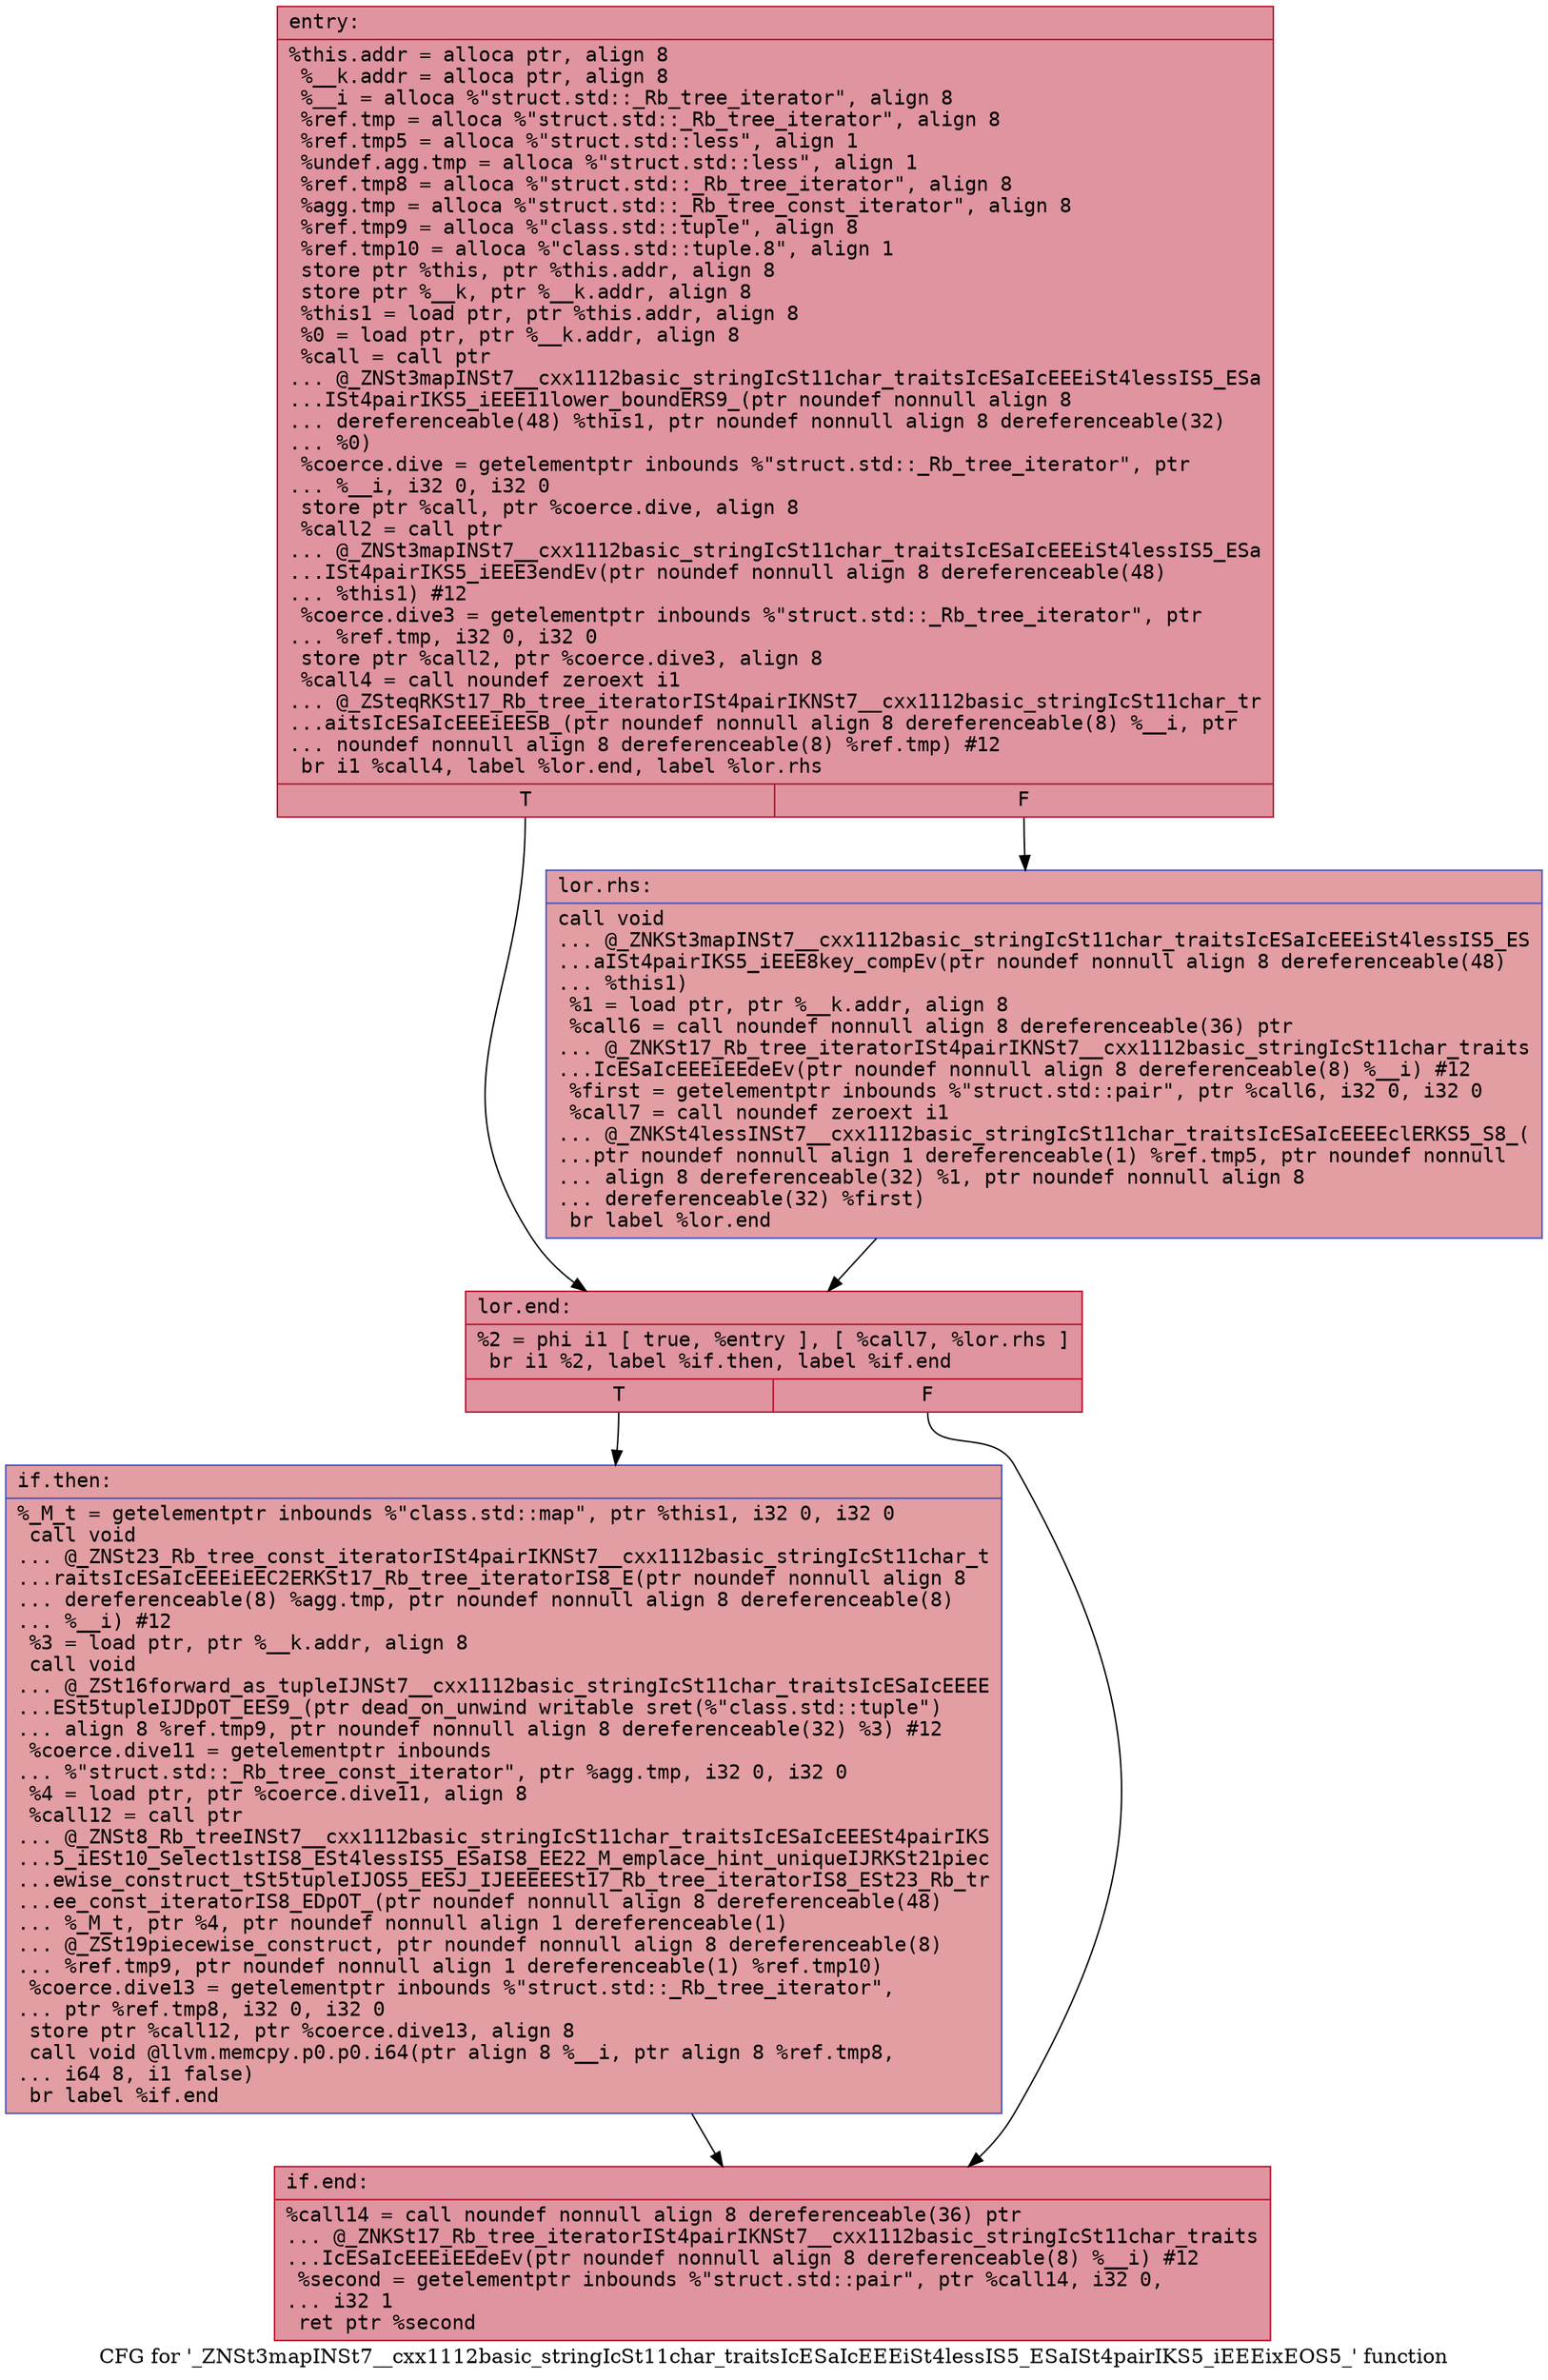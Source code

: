 digraph "CFG for '_ZNSt3mapINSt7__cxx1112basic_stringIcSt11char_traitsIcESaIcEEEiSt4lessIS5_ESaISt4pairIKS5_iEEEixEOS5_' function" {
	label="CFG for '_ZNSt3mapINSt7__cxx1112basic_stringIcSt11char_traitsIcESaIcEEEiSt4lessIS5_ESaISt4pairIKS5_iEEEixEOS5_' function";

	Node0x55e98da78c80 [shape=record,color="#b70d28ff", style=filled, fillcolor="#b70d2870" fontname="Courier",label="{entry:\l|  %this.addr = alloca ptr, align 8\l  %__k.addr = alloca ptr, align 8\l  %__i = alloca %\"struct.std::_Rb_tree_iterator\", align 8\l  %ref.tmp = alloca %\"struct.std::_Rb_tree_iterator\", align 8\l  %ref.tmp5 = alloca %\"struct.std::less\", align 1\l  %undef.agg.tmp = alloca %\"struct.std::less\", align 1\l  %ref.tmp8 = alloca %\"struct.std::_Rb_tree_iterator\", align 8\l  %agg.tmp = alloca %\"struct.std::_Rb_tree_const_iterator\", align 8\l  %ref.tmp9 = alloca %\"class.std::tuple\", align 8\l  %ref.tmp10 = alloca %\"class.std::tuple.8\", align 1\l  store ptr %this, ptr %this.addr, align 8\l  store ptr %__k, ptr %__k.addr, align 8\l  %this1 = load ptr, ptr %this.addr, align 8\l  %0 = load ptr, ptr %__k.addr, align 8\l  %call = call ptr\l... @_ZNSt3mapINSt7__cxx1112basic_stringIcSt11char_traitsIcESaIcEEEiSt4lessIS5_ESa\l...ISt4pairIKS5_iEEE11lower_boundERS9_(ptr noundef nonnull align 8\l... dereferenceable(48) %this1, ptr noundef nonnull align 8 dereferenceable(32)\l... %0)\l  %coerce.dive = getelementptr inbounds %\"struct.std::_Rb_tree_iterator\", ptr\l... %__i, i32 0, i32 0\l  store ptr %call, ptr %coerce.dive, align 8\l  %call2 = call ptr\l... @_ZNSt3mapINSt7__cxx1112basic_stringIcSt11char_traitsIcESaIcEEEiSt4lessIS5_ESa\l...ISt4pairIKS5_iEEE3endEv(ptr noundef nonnull align 8 dereferenceable(48)\l... %this1) #12\l  %coerce.dive3 = getelementptr inbounds %\"struct.std::_Rb_tree_iterator\", ptr\l... %ref.tmp, i32 0, i32 0\l  store ptr %call2, ptr %coerce.dive3, align 8\l  %call4 = call noundef zeroext i1\l... @_ZSteqRKSt17_Rb_tree_iteratorISt4pairIKNSt7__cxx1112basic_stringIcSt11char_tr\l...aitsIcESaIcEEEiEESB_(ptr noundef nonnull align 8 dereferenceable(8) %__i, ptr\l... noundef nonnull align 8 dereferenceable(8) %ref.tmp) #12\l  br i1 %call4, label %lor.end, label %lor.rhs\l|{<s0>T|<s1>F}}"];
	Node0x55e98da78c80:s0 -> Node0x55e98daa8500[tooltip="entry -> lor.end\nProbability 50.00%" ];
	Node0x55e98da78c80:s1 -> Node0x55e98dabeb70[tooltip="entry -> lor.rhs\nProbability 50.00%" ];
	Node0x55e98dabeb70 [shape=record,color="#3d50c3ff", style=filled, fillcolor="#be242e70" fontname="Courier",label="{lor.rhs:\l|  call void\l... @_ZNKSt3mapINSt7__cxx1112basic_stringIcSt11char_traitsIcESaIcEEEiSt4lessIS5_ES\l...aISt4pairIKS5_iEEE8key_compEv(ptr noundef nonnull align 8 dereferenceable(48)\l... %this1)\l  %1 = load ptr, ptr %__k.addr, align 8\l  %call6 = call noundef nonnull align 8 dereferenceable(36) ptr\l... @_ZNKSt17_Rb_tree_iteratorISt4pairIKNSt7__cxx1112basic_stringIcSt11char_traits\l...IcESaIcEEEiEEdeEv(ptr noundef nonnull align 8 dereferenceable(8) %__i) #12\l  %first = getelementptr inbounds %\"struct.std::pair\", ptr %call6, i32 0, i32 0\l  %call7 = call noundef zeroext i1\l... @_ZNKSt4lessINSt7__cxx1112basic_stringIcSt11char_traitsIcESaIcEEEEclERKS5_S8_(\l...ptr noundef nonnull align 1 dereferenceable(1) %ref.tmp5, ptr noundef nonnull\l... align 8 dereferenceable(32) %1, ptr noundef nonnull align 8\l... dereferenceable(32) %first)\l  br label %lor.end\l}"];
	Node0x55e98dabeb70 -> Node0x55e98daa8500[tooltip="lor.rhs -> lor.end\nProbability 100.00%" ];
	Node0x55e98daa8500 [shape=record,color="#b70d28ff", style=filled, fillcolor="#b70d2870" fontname="Courier",label="{lor.end:\l|  %2 = phi i1 [ true, %entry ], [ %call7, %lor.rhs ]\l  br i1 %2, label %if.then, label %if.end\l|{<s0>T|<s1>F}}"];
	Node0x55e98daa8500:s0 -> Node0x55e98dabf4b0[tooltip="lor.end -> if.then\nProbability 50.00%" ];
	Node0x55e98daa8500:s1 -> Node0x55e98dabe110[tooltip="lor.end -> if.end\nProbability 50.00%" ];
	Node0x55e98dabf4b0 [shape=record,color="#3d50c3ff", style=filled, fillcolor="#be242e70" fontname="Courier",label="{if.then:\l|  %_M_t = getelementptr inbounds %\"class.std::map\", ptr %this1, i32 0, i32 0\l  call void\l... @_ZNSt23_Rb_tree_const_iteratorISt4pairIKNSt7__cxx1112basic_stringIcSt11char_t\l...raitsIcESaIcEEEiEEC2ERKSt17_Rb_tree_iteratorIS8_E(ptr noundef nonnull align 8\l... dereferenceable(8) %agg.tmp, ptr noundef nonnull align 8 dereferenceable(8)\l... %__i) #12\l  %3 = load ptr, ptr %__k.addr, align 8\l  call void\l... @_ZSt16forward_as_tupleIJNSt7__cxx1112basic_stringIcSt11char_traitsIcESaIcEEEE\l...ESt5tupleIJDpOT_EES9_(ptr dead_on_unwind writable sret(%\"class.std::tuple\")\l... align 8 %ref.tmp9, ptr noundef nonnull align 8 dereferenceable(32) %3) #12\l  %coerce.dive11 = getelementptr inbounds\l... %\"struct.std::_Rb_tree_const_iterator\", ptr %agg.tmp, i32 0, i32 0\l  %4 = load ptr, ptr %coerce.dive11, align 8\l  %call12 = call ptr\l... @_ZNSt8_Rb_treeINSt7__cxx1112basic_stringIcSt11char_traitsIcESaIcEEESt4pairIKS\l...5_iESt10_Select1stIS8_ESt4lessIS5_ESaIS8_EE22_M_emplace_hint_uniqueIJRKSt21piec\l...ewise_construct_tSt5tupleIJOS5_EESJ_IJEEEEESt17_Rb_tree_iteratorIS8_ESt23_Rb_tr\l...ee_const_iteratorIS8_EDpOT_(ptr noundef nonnull align 8 dereferenceable(48)\l... %_M_t, ptr %4, ptr noundef nonnull align 1 dereferenceable(1)\l... @_ZSt19piecewise_construct, ptr noundef nonnull align 8 dereferenceable(8)\l... %ref.tmp9, ptr noundef nonnull align 1 dereferenceable(1) %ref.tmp10)\l  %coerce.dive13 = getelementptr inbounds %\"struct.std::_Rb_tree_iterator\",\l... ptr %ref.tmp8, i32 0, i32 0\l  store ptr %call12, ptr %coerce.dive13, align 8\l  call void @llvm.memcpy.p0.p0.i64(ptr align 8 %__i, ptr align 8 %ref.tmp8,\l... i64 8, i1 false)\l  br label %if.end\l}"];
	Node0x55e98dabf4b0 -> Node0x55e98dabe110[tooltip="if.then -> if.end\nProbability 100.00%" ];
	Node0x55e98dabe110 [shape=record,color="#b70d28ff", style=filled, fillcolor="#b70d2870" fontname="Courier",label="{if.end:\l|  %call14 = call noundef nonnull align 8 dereferenceable(36) ptr\l... @_ZNKSt17_Rb_tree_iteratorISt4pairIKNSt7__cxx1112basic_stringIcSt11char_traits\l...IcESaIcEEEiEEdeEv(ptr noundef nonnull align 8 dereferenceable(8) %__i) #12\l  %second = getelementptr inbounds %\"struct.std::pair\", ptr %call14, i32 0,\l... i32 1\l  ret ptr %second\l}"];
}
